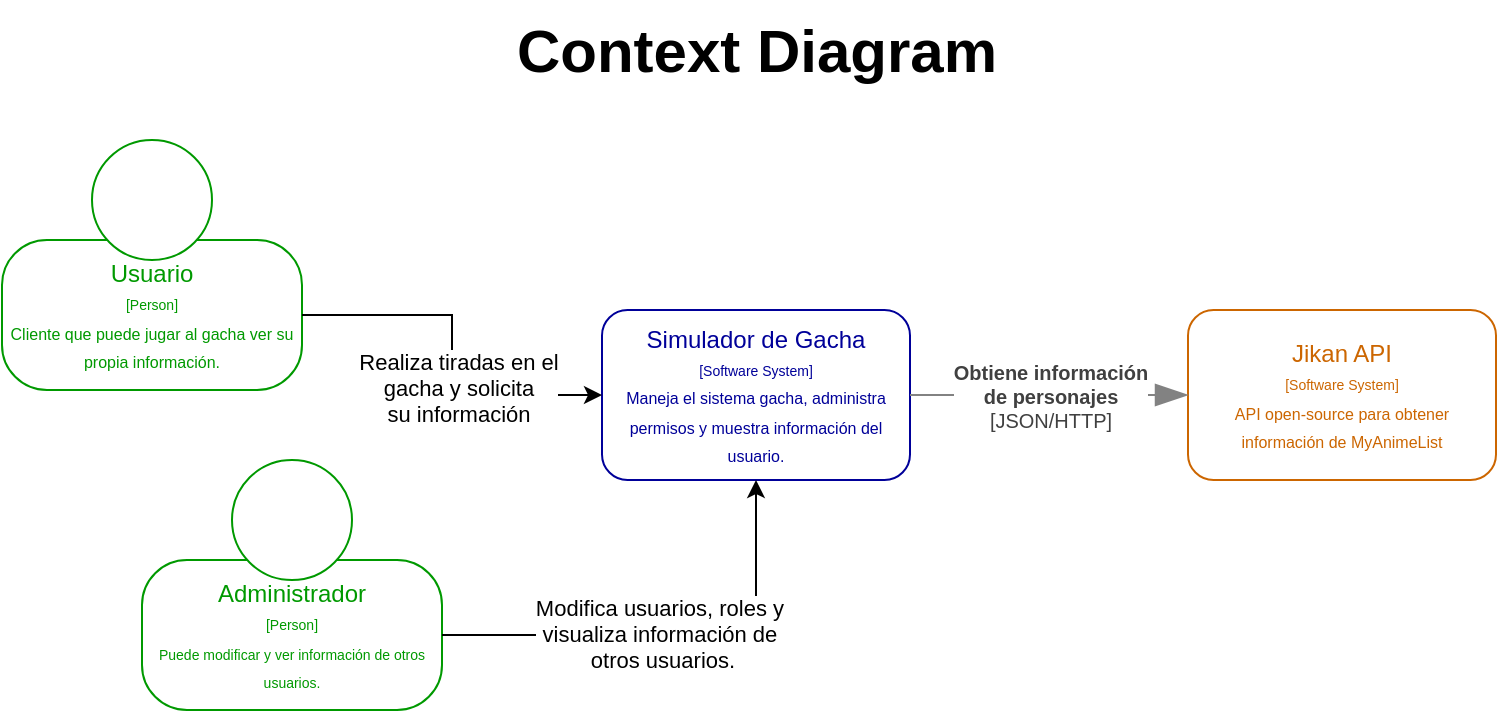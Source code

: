 <mxfile version="28.0.4">
  <diagram name="Página-1" id="LVeZTWKB5SE-aLbl3Xsm">
    <mxGraphModel dx="786" dy="562" grid="1" gridSize="10" guides="1" tooltips="1" connect="1" arrows="1" fold="1" page="1" pageScale="1" pageWidth="827" pageHeight="1169" math="0" shadow="0">
      <root>
        <mxCell id="0" />
        <mxCell id="1" parent="0" />
        <mxCell id="h8bGmGys_f37pIbJrNI9-4" value="" style="group" parent="1" vertex="1" connectable="0">
          <mxGeometry x="187" y="290" width="150" height="125" as="geometry" />
        </mxCell>
        <mxCell id="h8bGmGys_f37pIbJrNI9-1" value="&lt;font style=&quot;&quot;&gt;Usuario&lt;br&gt;&lt;font style=&quot;font-size: 7px;&quot;&gt;[Person]&lt;/font&gt;&lt;/font&gt;&lt;div&gt;&lt;font style=&quot;font-size: 8px;&quot;&gt;Cliente que puede jugar al gacha ver su propia información.&lt;/font&gt;&lt;/div&gt;" style="rounded=1;whiteSpace=wrap;html=1;arcSize=30;strokeColor=#009900;fontColor=#009900;" parent="h8bGmGys_f37pIbJrNI9-4" vertex="1">
          <mxGeometry y="50" width="150" height="75" as="geometry" />
        </mxCell>
        <mxCell id="h8bGmGys_f37pIbJrNI9-3" value="" style="ellipse;whiteSpace=wrap;html=1;aspect=fixed;fontColor=#009900;strokeColor=#009900;" parent="h8bGmGys_f37pIbJrNI9-4" vertex="1">
          <mxGeometry x="45" width="60" height="60" as="geometry" />
        </mxCell>
        <mxCell id="h8bGmGys_f37pIbJrNI9-5" value="&lt;div&gt;&lt;font style=&quot;&quot;&gt;Simulador de Gacha&lt;/font&gt;&lt;/div&gt;&lt;div&gt;&lt;font style=&quot;font-size: 7px;&quot;&gt;[Software System]&lt;/font&gt;&lt;/div&gt;&lt;div&gt;&lt;font style=&quot;font-size: 8px;&quot;&gt;Maneja el sistema gacha, administra permisos y muestra información del usuario.&lt;/font&gt;&lt;/div&gt;" style="rounded=1;whiteSpace=wrap;html=1;strokeColor=#000099;fontColor=#000099;fontSize=12;" parent="1" vertex="1">
          <mxGeometry x="487" y="375" width="154" height="85" as="geometry" />
        </mxCell>
        <mxCell id="h8bGmGys_f37pIbJrNI9-7" style="edgeStyle=orthogonalEdgeStyle;rounded=0;orthogonalLoop=1;jettySize=auto;html=1;exitX=1;exitY=0.5;exitDx=0;exitDy=0;entryX=0;entryY=0.5;entryDx=0;entryDy=0;" parent="1" source="h8bGmGys_f37pIbJrNI9-1" target="h8bGmGys_f37pIbJrNI9-5" edge="1">
          <mxGeometry relative="1" as="geometry" />
        </mxCell>
        <mxCell id="h8bGmGys_f37pIbJrNI9-9" value="Realiza tiradas en el&lt;div&gt;&amp;nbsp;gacha y&amp;nbsp;&lt;span style=&quot;background-color: light-dark(#ffffff, var(--ge-dark-color, #121212)); color: light-dark(rgb(0, 0, 0), rgb(255, 255, 255));&quot;&gt;solicita&amp;nbsp;&lt;/span&gt;&lt;/div&gt;&lt;div&gt;&lt;span style=&quot;background-color: light-dark(#ffffff, var(--ge-dark-color, #121212)); color: light-dark(rgb(0, 0, 0), rgb(255, 255, 255));&quot;&gt;su información&lt;/span&gt;&lt;/div&gt;" style="edgeLabel;html=1;align=center;verticalAlign=middle;resizable=0;points=[];" parent="h8bGmGys_f37pIbJrNI9-7" vertex="1" connectable="0">
          <mxGeometry x="0.174" y="3" relative="1" as="geometry">
            <mxPoint as="offset" />
          </mxGeometry>
        </mxCell>
        <mxCell id="h8bGmGys_f37pIbJrNI9-11" value="" style="group" parent="1" vertex="1" connectable="0">
          <mxGeometry x="257" y="450" width="150" height="125" as="geometry" />
        </mxCell>
        <mxCell id="h8bGmGys_f37pIbJrNI9-12" value="&lt;font style=&quot;&quot;&gt;Administrador&lt;br&gt;&lt;font style=&quot;font-size: 7px;&quot;&gt;[Person]&lt;/font&gt;&lt;/font&gt;&lt;div&gt;&lt;span style=&quot;font-size: 7px;&quot;&gt;Puede modificar y ver información de otros usuarios.&lt;/span&gt;&lt;/div&gt;" style="rounded=1;whiteSpace=wrap;html=1;arcSize=30;strokeColor=#009900;fontColor=#009900;" parent="h8bGmGys_f37pIbJrNI9-11" vertex="1">
          <mxGeometry y="50" width="150" height="75" as="geometry" />
        </mxCell>
        <mxCell id="h8bGmGys_f37pIbJrNI9-13" value="" style="ellipse;whiteSpace=wrap;html=1;aspect=fixed;fontColor=#009900;strokeColor=#009900;" parent="h8bGmGys_f37pIbJrNI9-11" vertex="1">
          <mxGeometry x="45" width="60" height="60" as="geometry" />
        </mxCell>
        <mxCell id="h8bGmGys_f37pIbJrNI9-14" style="edgeStyle=orthogonalEdgeStyle;rounded=0;orthogonalLoop=1;jettySize=auto;html=1;exitX=1;exitY=0.5;exitDx=0;exitDy=0;entryX=0.5;entryY=1;entryDx=0;entryDy=0;" parent="1" source="h8bGmGys_f37pIbJrNI9-12" target="h8bGmGys_f37pIbJrNI9-5" edge="1">
          <mxGeometry relative="1" as="geometry" />
        </mxCell>
        <mxCell id="h8bGmGys_f37pIbJrNI9-15" value="Modifica usuarios, roles y&amp;nbsp;&lt;div&gt;visualiza información de&amp;nbsp;&lt;/div&gt;&lt;div&gt;otros usuarios.&lt;/div&gt;" style="edgeLabel;html=1;align=center;verticalAlign=middle;resizable=0;points=[];" parent="h8bGmGys_f37pIbJrNI9-14" vertex="1" connectable="0">
          <mxGeometry x="-0.061" y="1" relative="1" as="geometry">
            <mxPoint as="offset" />
          </mxGeometry>
        </mxCell>
        <mxCell id="h8bGmGys_f37pIbJrNI9-16" value="Context Diagram" style="text;html=1;align=center;verticalAlign=middle;resizable=0;points=[];autosize=1;strokeColor=none;fillColor=none;fontSize=30;fontStyle=1" parent="1" vertex="1">
          <mxGeometry x="439" y="220" width="250" height="50" as="geometry" />
        </mxCell>
        <mxCell id="4JLt20fR1efM8SoHjBu6-3" value="&lt;div&gt;&lt;font style=&quot;&quot;&gt;Jikan API&lt;/font&gt;&lt;/div&gt;&lt;div&gt;&lt;font style=&quot;font-size: 7px;&quot;&gt;[Software System]&lt;/font&gt;&lt;/div&gt;&lt;div&gt;&lt;font style=&quot;font-size: 8px;&quot;&gt;API open-source para obtener información de MyAnimeList&lt;/font&gt;&lt;/div&gt;" style="rounded=1;whiteSpace=wrap;html=1;strokeColor=#CC6600;fontColor=#CC6600;fontSize=12;spacingLeft=10;spacingRight=10;" vertex="1" parent="1">
          <mxGeometry x="780" y="375" width="154" height="85" as="geometry" />
        </mxCell>
        <object placeholders="1" c4Type="Relationship" c4Technology="JSON/HTTP" c4Description="Obtiene información &#xa;de personajes" label="&lt;div style=&quot;text-align: left&quot;&gt;&lt;div style=&quot;text-align: center&quot;&gt;&lt;b&gt;%c4Description%&lt;/b&gt;&lt;/div&gt;&lt;div style=&quot;text-align: center&quot;&gt;[%c4Technology%]&lt;/div&gt;&lt;/div&gt;" id="4JLt20fR1efM8SoHjBu6-4">
          <mxCell style="endArrow=blockThin;html=1;fontSize=10;fontColor=#404040;strokeWidth=1;endFill=1;strokeColor=#828282;elbow=vertical;metaEdit=1;endSize=14;startSize=14;jumpStyle=arc;jumpSize=16;rounded=0;edgeStyle=orthogonalEdgeStyle;exitX=1;exitY=0.5;exitDx=0;exitDy=0;entryX=0;entryY=0.5;entryDx=0;entryDy=0;" edge="1" parent="1" source="h8bGmGys_f37pIbJrNI9-5" target="4JLt20fR1efM8SoHjBu6-3">
            <mxGeometry width="240" relative="1" as="geometry">
              <mxPoint x="710" y="500" as="sourcePoint" />
              <mxPoint x="950" y="500" as="targetPoint" />
            </mxGeometry>
          </mxCell>
        </object>
      </root>
    </mxGraphModel>
  </diagram>
</mxfile>
